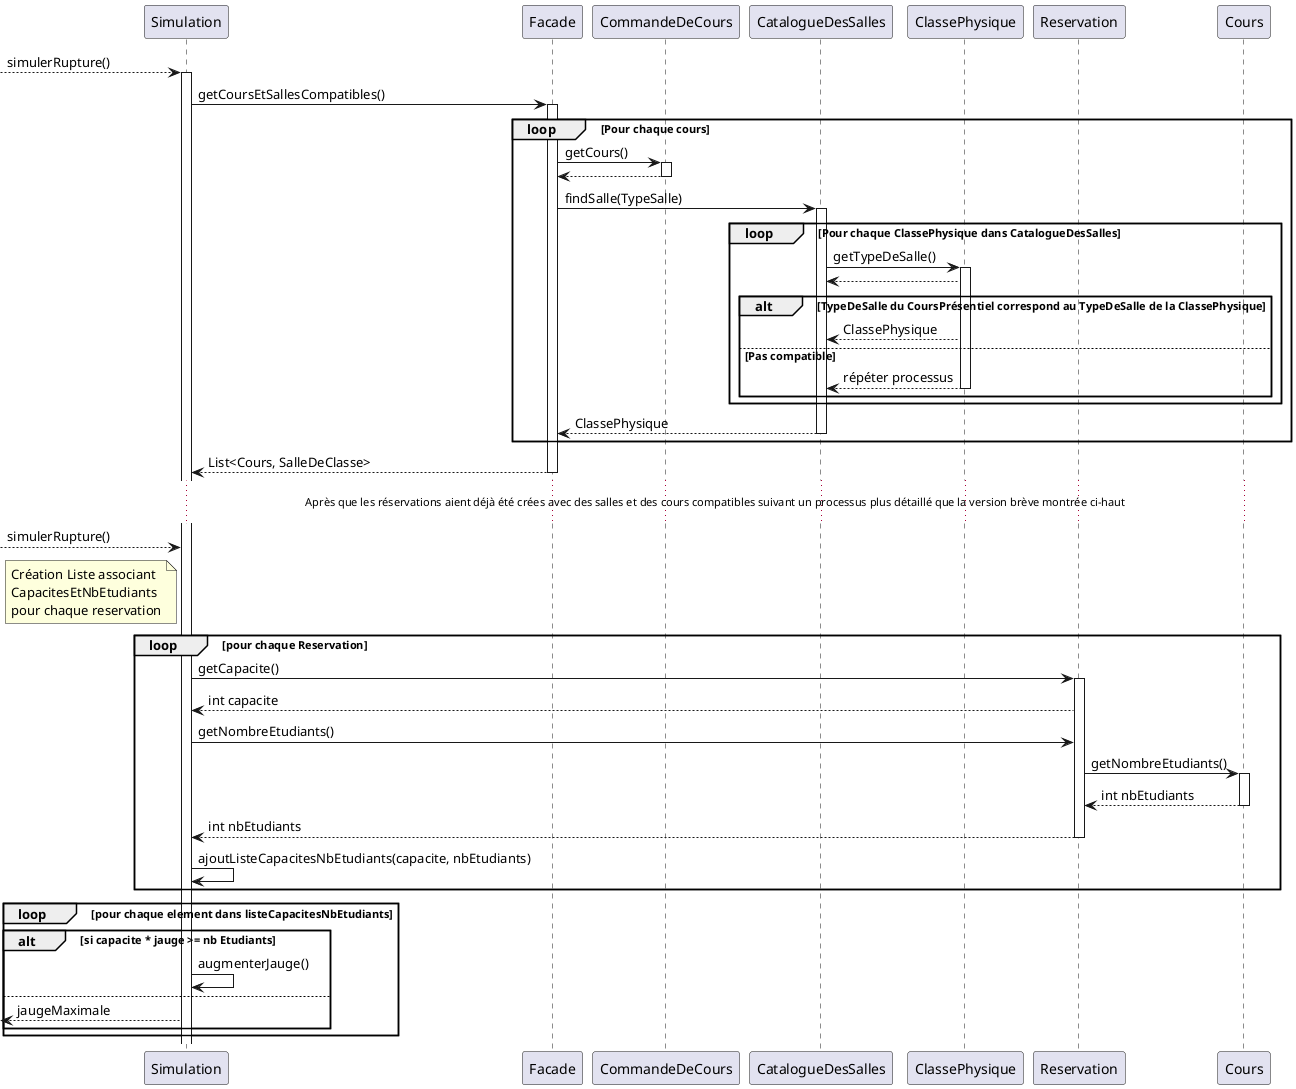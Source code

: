 @startuml
participant Simulation
participant Facade
participant CommandeDeCours
participant CatalogueDesSalles

--> Simulation : simulerRupture()
activate Simulation
    Simulation -> Facade : getCoursEtSallesCompatibles()
    activate Facade
        loop Pour chaque cours
            Facade -> CommandeDeCours : getCours()
            activate CommandeDeCours
                CommandeDeCours --> Facade
            deactivate

            Facade -> CatalogueDesSalles: findSalle(TypeSalle)
            activate CatalogueDesSalles
            loop Pour chaque ClassePhysique dans CatalogueDesSalles

                    CatalogueDesSalles -> ClassePhysique: getTypeDeSalle()

                    activate ClassePhysique
                    ClassePhysique --> CatalogueDesSalles
                    alt TypeDeSalle du CoursPrésentiel correspond au TypeDeSalle de la ClassePhysique
                        ClassePhysique --> CatalogueDesSalles: ClassePhysique
                    else Pas compatible
                        ClassePhysique --> CatalogueDesSalles: répéter processus
                    deactivate
                    end

            end
                CatalogueDesSalles --> Facade: ClassePhysique
                deactivate

        end

        Facade --> Simulation : List<Cours, SalleDeClasse>
        deactivate

    ... Après que les réservations aient déjà été crées avec des salles et des cours compatibles suivant un processus plus détaillé que la version brève montrée ci-haut ...

    --> Simulation : simulerRupture()
    note left of Simulation
    Création Liste associant
    CapacitesEtNbEtudiants
    pour chaque reservation
    end note
    loop pour chaque Reservation
    Simulation -> Reservation: getCapacite()
    activate Reservation
            Reservation --> Simulation: int capacite
            Simulation -> Reservation: getNombreEtudiants()
            Reservation -> Cours : getNombreEtudiants()
            activate Cours
                Cours --> Reservation : int nbEtudiants
            deactivate
            Reservation --> Simulation: int nbEtudiants
    deactivate

    Simulation -> Simulation: ajoutListeCapacitesNbEtudiants(capacite, nbEtudiants)
    end

    loop pour chaque element dans listeCapacitesNbEtudiants
        alt si capacite * jauge >= nb Etudiants
        Simulation -> Simulation : augmenterJauge()
        else
            <-- Simulation: jaugeMaximale

        end
    end
@enduml